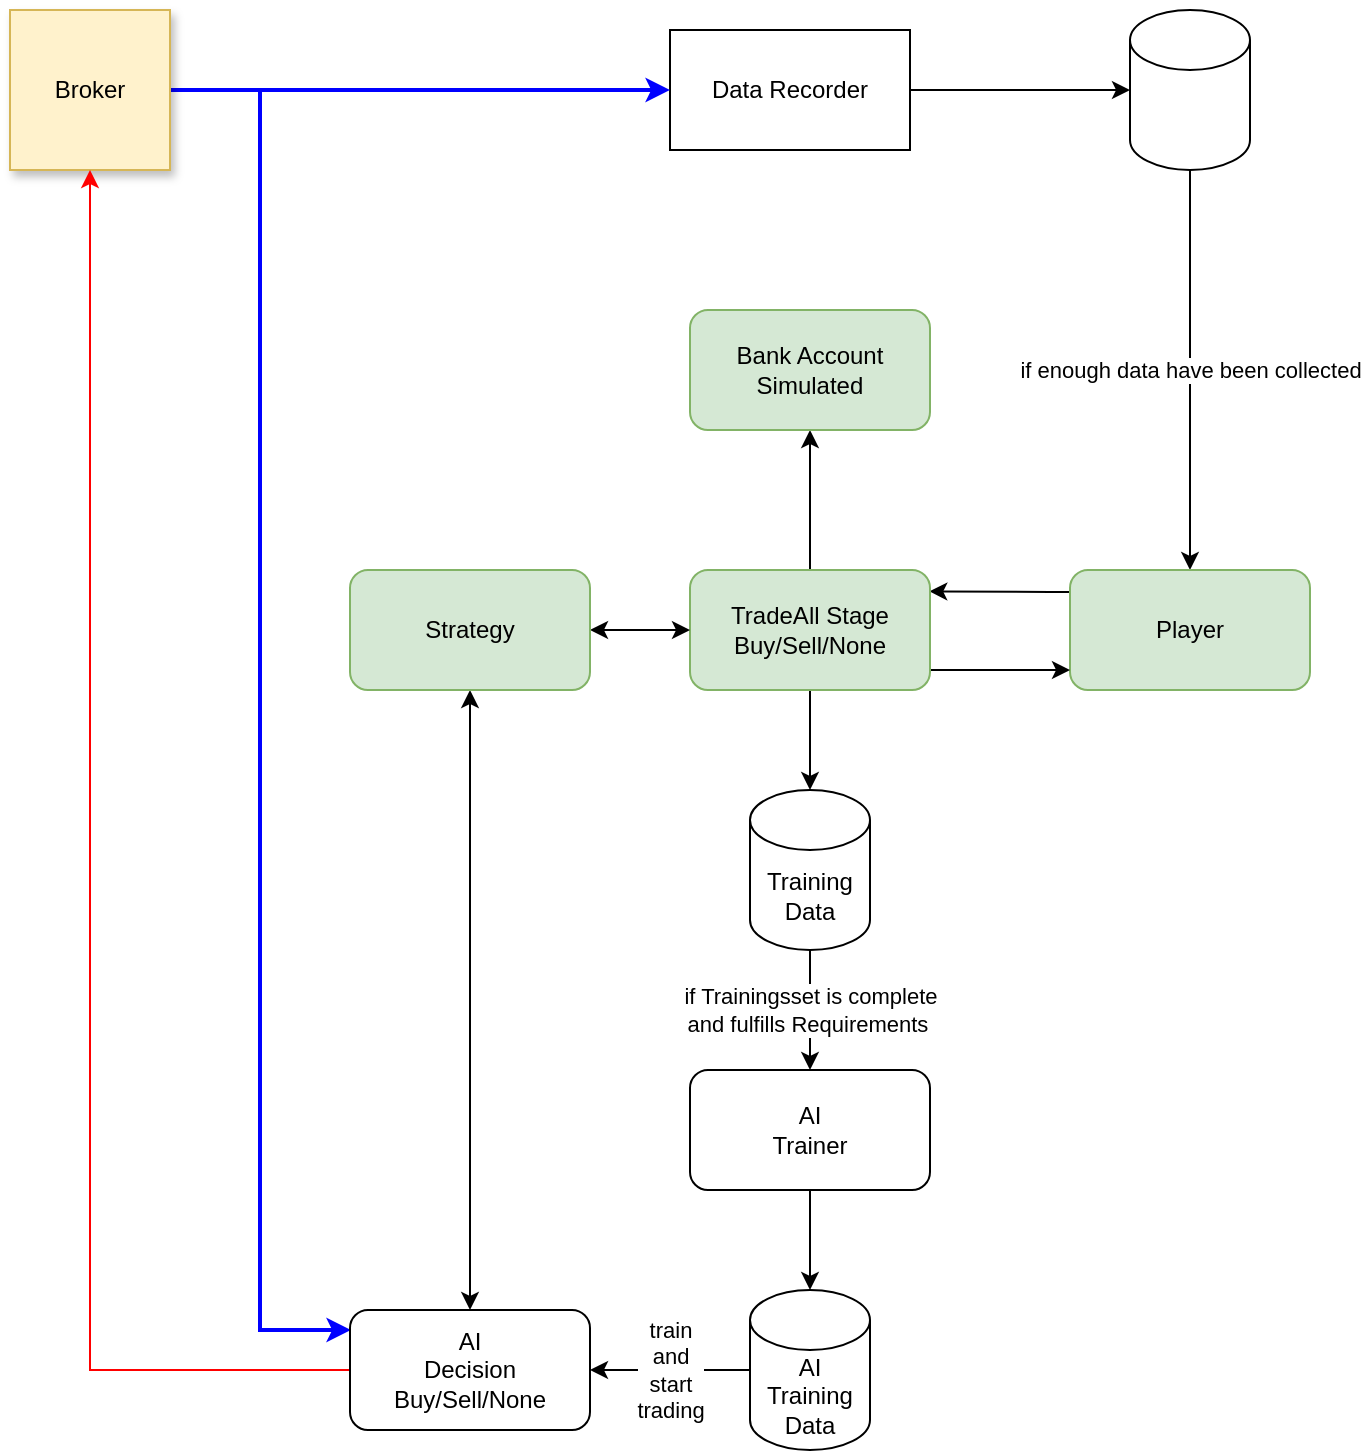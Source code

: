 <mxfile version="21.2.1" type="github">
  <diagram id="R2lEEEUBdFMjLlhIrx00" name="Page-1">
    <mxGraphModel dx="1714" dy="1986" grid="1" gridSize="10" guides="1" tooltips="1" connect="1" arrows="1" fold="1" page="1" pageScale="1" pageWidth="850" pageHeight="1100" math="0" shadow="0" extFonts="Permanent Marker^https://fonts.googleapis.com/css?family=Permanent+Marker">
      <root>
        <mxCell id="0" />
        <mxCell id="1" parent="0" />
        <mxCell id="VpzqkuG75HWZYniPs1sA-3" style="edgeStyle=orthogonalEdgeStyle;rounded=0;orthogonalLoop=1;jettySize=auto;html=1;entryX=0;entryY=0.5;entryDx=0;entryDy=0;entryPerimeter=0;" edge="1" parent="1" source="VpzqkuG75HWZYniPs1sA-1" target="VpzqkuG75HWZYniPs1sA-2">
          <mxGeometry relative="1" as="geometry" />
        </mxCell>
        <mxCell id="VpzqkuG75HWZYniPs1sA-1" value="Data Recorder" style="rounded=0;whiteSpace=wrap;html=1;" vertex="1" parent="1">
          <mxGeometry x="350" y="-50" width="120" height="60" as="geometry" />
        </mxCell>
        <mxCell id="VpzqkuG75HWZYniPs1sA-8" value="if enough data have been collected" style="edgeStyle=orthogonalEdgeStyle;rounded=0;orthogonalLoop=1;jettySize=auto;html=1;entryX=0.5;entryY=0;entryDx=0;entryDy=0;" edge="1" parent="1" source="VpzqkuG75HWZYniPs1sA-2" target="VpzqkuG75HWZYniPs1sA-6">
          <mxGeometry relative="1" as="geometry" />
        </mxCell>
        <mxCell id="VpzqkuG75HWZYniPs1sA-2" value="" style="shape=cylinder3;whiteSpace=wrap;html=1;boundedLbl=1;backgroundOutline=1;size=15;" vertex="1" parent="1">
          <mxGeometry x="580" y="-60" width="60" height="80" as="geometry" />
        </mxCell>
        <mxCell id="VpzqkuG75HWZYniPs1sA-5" style="edgeStyle=orthogonalEdgeStyle;rounded=0;orthogonalLoop=1;jettySize=auto;html=1;entryX=0;entryY=0.5;entryDx=0;entryDy=0;strokeWidth=2;strokeColor=#0000FF;" edge="1" parent="1" source="VpzqkuG75HWZYniPs1sA-4" target="VpzqkuG75HWZYniPs1sA-1">
          <mxGeometry relative="1" as="geometry" />
        </mxCell>
        <mxCell id="VpzqkuG75HWZYniPs1sA-29" style="edgeStyle=orthogonalEdgeStyle;rounded=0;orthogonalLoop=1;jettySize=auto;html=1;entryX=0.004;entryY=0.167;entryDx=0;entryDy=0;entryPerimeter=0;strokeColor=#0000FF;strokeWidth=2;" edge="1" parent="1" source="VpzqkuG75HWZYniPs1sA-4" target="VpzqkuG75HWZYniPs1sA-12">
          <mxGeometry relative="1" as="geometry">
            <mxPoint x="130" y="210" as="targetPoint" />
            <Array as="points">
              <mxPoint x="145" y="-20" />
              <mxPoint x="145" y="600" />
            </Array>
          </mxGeometry>
        </mxCell>
        <mxCell id="VpzqkuG75HWZYniPs1sA-4" value="Broker" style="whiteSpace=wrap;html=1;aspect=fixed;fillColor=#fff2cc;strokeColor=#d6b656;shadow=1;" vertex="1" parent="1">
          <mxGeometry x="20" y="-60" width="80" height="80" as="geometry" />
        </mxCell>
        <mxCell id="VpzqkuG75HWZYniPs1sA-9" style="edgeStyle=orthogonalEdgeStyle;rounded=0;orthogonalLoop=1;jettySize=auto;html=1;entryX=0.997;entryY=0.178;entryDx=0;entryDy=0;entryPerimeter=0;" edge="1" parent="1" source="VpzqkuG75HWZYniPs1sA-6" target="VpzqkuG75HWZYniPs1sA-7">
          <mxGeometry relative="1" as="geometry">
            <Array as="points">
              <mxPoint x="540" y="231" />
              <mxPoint x="540" y="231" />
            </Array>
          </mxGeometry>
        </mxCell>
        <mxCell id="VpzqkuG75HWZYniPs1sA-6" value="Player" style="rounded=1;whiteSpace=wrap;html=1;fillColor=#d5e8d4;strokeColor=#82b366;" vertex="1" parent="1">
          <mxGeometry x="550" y="220" width="120" height="60" as="geometry" />
        </mxCell>
        <mxCell id="VpzqkuG75HWZYniPs1sA-11" style="edgeStyle=orthogonalEdgeStyle;rounded=0;orthogonalLoop=1;jettySize=auto;html=1;entryX=0.5;entryY=0;entryDx=0;entryDy=0;entryPerimeter=0;" edge="1" parent="1" source="VpzqkuG75HWZYniPs1sA-7" target="VpzqkuG75HWZYniPs1sA-10">
          <mxGeometry relative="1" as="geometry" />
        </mxCell>
        <mxCell id="VpzqkuG75HWZYniPs1sA-25" style="edgeStyle=orthogonalEdgeStyle;rounded=0;orthogonalLoop=1;jettySize=auto;html=1;" edge="1" parent="1" source="VpzqkuG75HWZYniPs1sA-7">
          <mxGeometry relative="1" as="geometry">
            <mxPoint x="550" y="270" as="targetPoint" />
            <Array as="points">
              <mxPoint x="550" y="270" />
            </Array>
          </mxGeometry>
        </mxCell>
        <mxCell id="VpzqkuG75HWZYniPs1sA-26" style="edgeStyle=orthogonalEdgeStyle;rounded=0;orthogonalLoop=1;jettySize=auto;html=1;entryX=0.5;entryY=1;entryDx=0;entryDy=0;" edge="1" parent="1" source="VpzqkuG75HWZYniPs1sA-7" target="VpzqkuG75HWZYniPs1sA-24">
          <mxGeometry relative="1" as="geometry" />
        </mxCell>
        <mxCell id="VpzqkuG75HWZYniPs1sA-7" value="TradeAll Stage&lt;br&gt;Buy/Sell/None" style="rounded=1;whiteSpace=wrap;html=1;fillColor=#d5e8d4;strokeColor=#82b366;" vertex="1" parent="1">
          <mxGeometry x="360" y="220" width="120" height="60" as="geometry" />
        </mxCell>
        <mxCell id="VpzqkuG75HWZYniPs1sA-18" value="if Trainingsset is complete&lt;br&gt;and fulfills Requirements&amp;nbsp;" style="edgeStyle=orthogonalEdgeStyle;rounded=0;orthogonalLoop=1;jettySize=auto;html=1;exitX=0.5;exitY=1;exitDx=0;exitDy=0;exitPerimeter=0;entryX=0.5;entryY=0;entryDx=0;entryDy=0;" edge="1" parent="1" source="VpzqkuG75HWZYniPs1sA-10" target="VpzqkuG75HWZYniPs1sA-17">
          <mxGeometry relative="1" as="geometry" />
        </mxCell>
        <mxCell id="VpzqkuG75HWZYniPs1sA-10" value="Training&lt;br&gt;Data" style="shape=cylinder3;whiteSpace=wrap;html=1;boundedLbl=1;backgroundOutline=1;size=15;" vertex="1" parent="1">
          <mxGeometry x="390" y="330" width="60" height="80" as="geometry" />
        </mxCell>
        <mxCell id="VpzqkuG75HWZYniPs1sA-23" style="edgeStyle=orthogonalEdgeStyle;rounded=0;orthogonalLoop=1;jettySize=auto;html=1;entryX=0.5;entryY=1;entryDx=0;entryDy=0;strokeColor=#FF0000;" edge="1" parent="1" source="VpzqkuG75HWZYniPs1sA-12" target="VpzqkuG75HWZYniPs1sA-4">
          <mxGeometry relative="1" as="geometry" />
        </mxCell>
        <mxCell id="VpzqkuG75HWZYniPs1sA-12" value="AI&lt;br&gt;Decision&lt;br&gt;Buy/Sell/None" style="rounded=1;whiteSpace=wrap;html=1;" vertex="1" parent="1">
          <mxGeometry x="190" y="590" width="120" height="60" as="geometry" />
        </mxCell>
        <mxCell id="VpzqkuG75HWZYniPs1sA-21" style="edgeStyle=orthogonalEdgeStyle;rounded=0;orthogonalLoop=1;jettySize=auto;html=1;entryX=0.5;entryY=0;entryDx=0;entryDy=0;entryPerimeter=0;" edge="1" parent="1" source="VpzqkuG75HWZYniPs1sA-17" target="VpzqkuG75HWZYniPs1sA-20">
          <mxGeometry relative="1" as="geometry" />
        </mxCell>
        <mxCell id="VpzqkuG75HWZYniPs1sA-17" value="AI&lt;br&gt;Trainer" style="rounded=1;whiteSpace=wrap;html=1;" vertex="1" parent="1">
          <mxGeometry x="360" y="470" width="120" height="60" as="geometry" />
        </mxCell>
        <mxCell id="VpzqkuG75HWZYniPs1sA-22" value="train&lt;br&gt;and&lt;br&gt;start&lt;br&gt;trading" style="edgeStyle=orthogonalEdgeStyle;rounded=0;orthogonalLoop=1;jettySize=auto;html=1;" edge="1" parent="1" source="VpzqkuG75HWZYniPs1sA-20" target="VpzqkuG75HWZYniPs1sA-12">
          <mxGeometry relative="1" as="geometry" />
        </mxCell>
        <mxCell id="VpzqkuG75HWZYniPs1sA-20" value="AI&lt;br&gt;Training&lt;br&gt;Data" style="shape=cylinder3;whiteSpace=wrap;html=1;boundedLbl=1;backgroundOutline=1;size=15;" vertex="1" parent="1">
          <mxGeometry x="390" y="580" width="60" height="80" as="geometry" />
        </mxCell>
        <mxCell id="VpzqkuG75HWZYniPs1sA-24" value="Bank Account&lt;br&gt;Simulated" style="rounded=1;whiteSpace=wrap;html=1;fillColor=#d5e8d4;strokeColor=#82b366;" vertex="1" parent="1">
          <mxGeometry x="360" y="90" width="120" height="60" as="geometry" />
        </mxCell>
        <mxCell id="VpzqkuG75HWZYniPs1sA-28" style="rounded=0;orthogonalLoop=1;jettySize=auto;html=1;entryX=0;entryY=0.5;entryDx=0;entryDy=0;startArrow=classic;startFill=1;" edge="1" parent="1" source="VpzqkuG75HWZYniPs1sA-27" target="VpzqkuG75HWZYniPs1sA-7">
          <mxGeometry relative="1" as="geometry" />
        </mxCell>
        <mxCell id="VpzqkuG75HWZYniPs1sA-30" style="edgeStyle=orthogonalEdgeStyle;rounded=0;orthogonalLoop=1;jettySize=auto;html=1;entryX=0.5;entryY=0;entryDx=0;entryDy=0;startArrow=classic;startFill=1;" edge="1" parent="1" source="VpzqkuG75HWZYniPs1sA-27" target="VpzqkuG75HWZYniPs1sA-12">
          <mxGeometry relative="1" as="geometry" />
        </mxCell>
        <mxCell id="VpzqkuG75HWZYniPs1sA-27" value="Strategy" style="rounded=1;whiteSpace=wrap;html=1;fillColor=#d5e8d4;strokeColor=#82b366;" vertex="1" parent="1">
          <mxGeometry x="190" y="220" width="120" height="60" as="geometry" />
        </mxCell>
      </root>
    </mxGraphModel>
  </diagram>
</mxfile>
